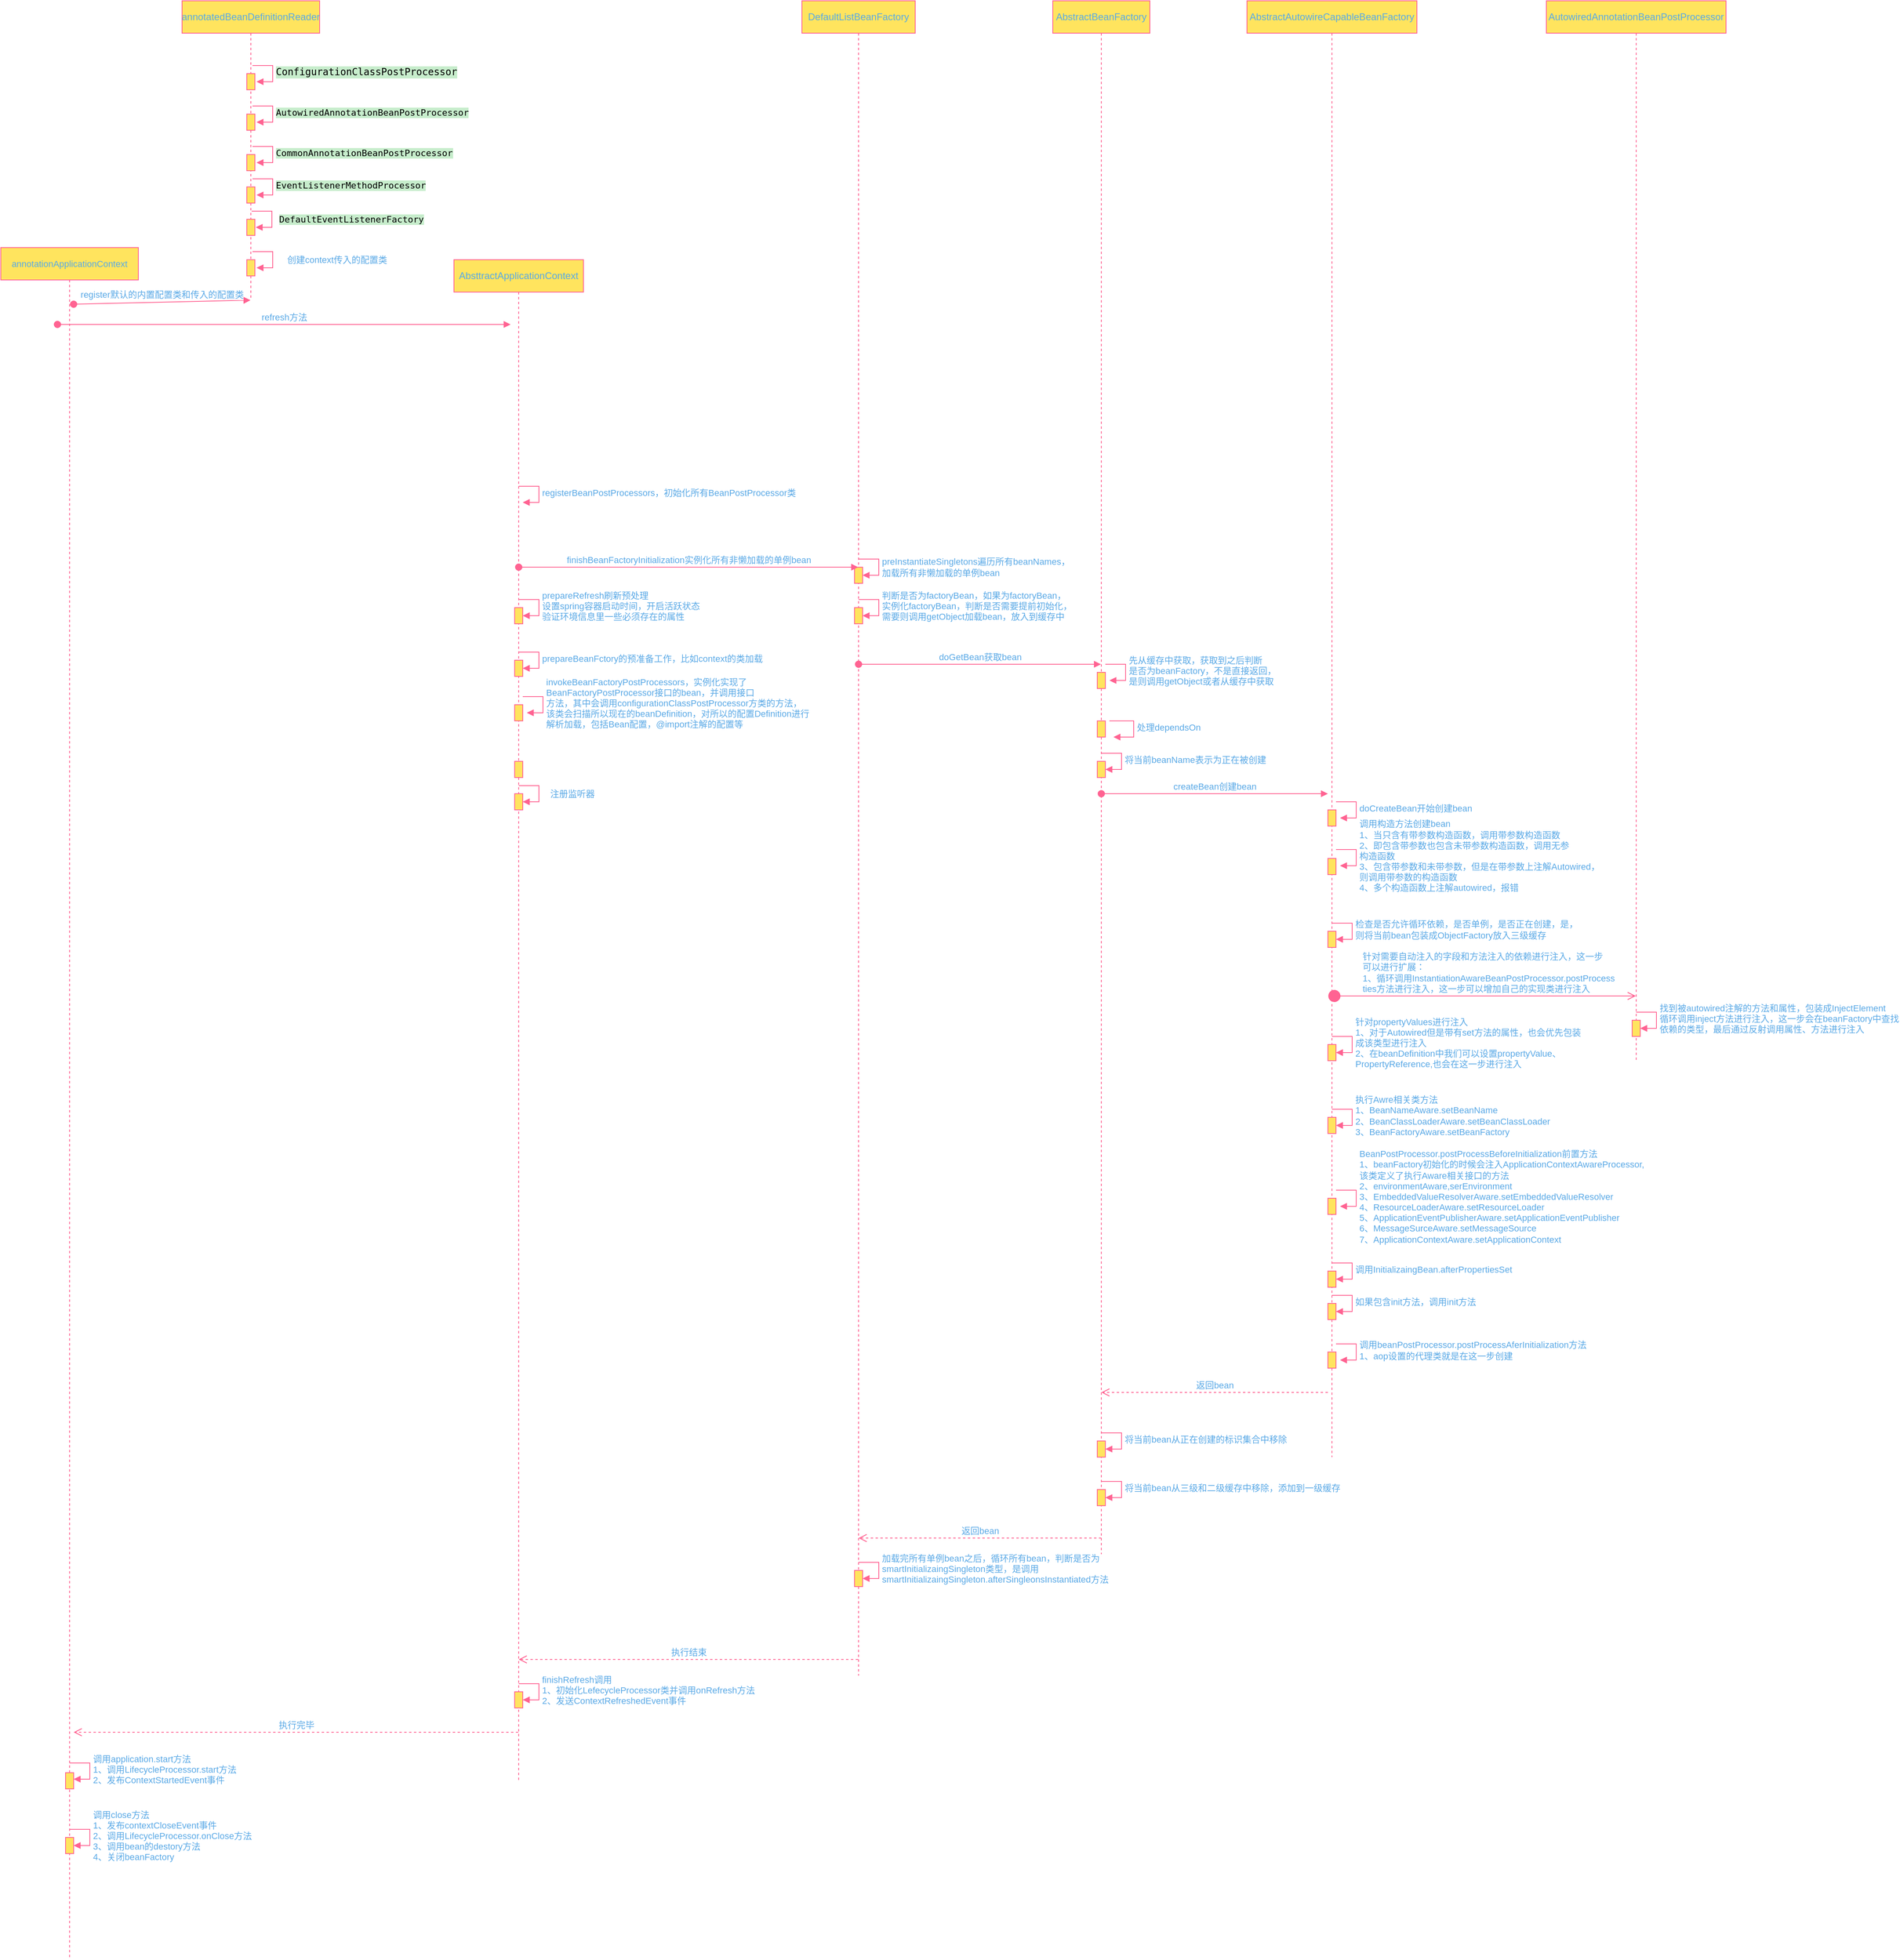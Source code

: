 <mxfile version="13.6.0" type="github">
  <diagram id="jD7jVm_kFhbCNpo8MqzH" name="Page-1">
    <mxGraphModel dx="946" dy="614" grid="1" gridSize="10" guides="1" tooltips="1" connect="1" arrows="1" fold="1" page="1" pageScale="1" pageWidth="827" pageHeight="1169" math="0" shadow="0">
      <root>
        <mxCell id="0" />
        <mxCell id="1" parent="0" />
        <mxCell id="nHzR_UdeMCzrL-gVibLt-6" value="&lt;span style=&quot;font-size: 11px&quot;&gt;annotationApplicationContext&lt;/span&gt;" style="shape=umlLifeline;perimeter=lifelinePerimeter;whiteSpace=wrap;html=1;container=1;collapsible=0;recursiveResize=0;outlineConnect=0;rounded=0;sketch=0;fillColor=#FFE45E;strokeColor=#FF6392;fontColor=#5AA9E6;" vertex="1" parent="1">
          <mxGeometry x="90" y="405" width="170" height="2115" as="geometry" />
        </mxCell>
        <mxCell id="nHzR_UdeMCzrL-gVibLt-13" value="&lt;span style=&quot;text-align: left&quot;&gt;register默认的内置配置类和传入的配置类&lt;/span&gt;" style="html=1;verticalAlign=bottom;startArrow=oval;startFill=1;endArrow=block;startSize=8;strokeColor=#FF6392;fillColor=#FFE45E;fontColor=#5AA9E6;" edge="1" parent="nHzR_UdeMCzrL-gVibLt-6" target="nHzR_UdeMCzrL-gVibLt-10">
          <mxGeometry width="60" relative="1" as="geometry">
            <mxPoint x="90" y="70" as="sourcePoint" />
            <mxPoint x="150" y="70" as="targetPoint" />
          </mxGeometry>
        </mxCell>
        <mxCell id="nHzR_UdeMCzrL-gVibLt-199" value="调用application.start方法&lt;br&gt;1、调用LifecycleProcessor.start方法&lt;br&gt;2、发布ContextStartedEvent事件" style="edgeStyle=orthogonalEdgeStyle;html=1;align=left;spacingLeft=2;endArrow=block;rounded=0;entryX=1;entryY=0;strokeColor=#FF6392;fillColor=#FFE45E;fontColor=#5AA9E6;" edge="1" parent="nHzR_UdeMCzrL-gVibLt-6">
          <mxGeometry relative="1" as="geometry">
            <mxPoint x="85" y="1873" as="sourcePoint" />
            <Array as="points">
              <mxPoint x="110" y="1873" />
            </Array>
            <mxPoint x="90" y="1893" as="targetPoint" />
          </mxGeometry>
        </mxCell>
        <mxCell id="nHzR_UdeMCzrL-gVibLt-201" value="" style="html=1;points=[];perimeter=orthogonalPerimeter;rounded=0;sketch=0;strokeColor=#FF6392;fillColor=#FFE45E;fontColor=#5AA9E6;" vertex="1" parent="nHzR_UdeMCzrL-gVibLt-6">
          <mxGeometry x="80" y="1885" width="10" height="20" as="geometry" />
        </mxCell>
        <mxCell id="nHzR_UdeMCzrL-gVibLt-205" value="调用close方法&lt;br&gt;1、发布contextCloseEvent事件&lt;br&gt;2、调用LifecycleProcessor.onClose方法&lt;br&gt;3、调用bean的destory方法&lt;br&gt;4、关闭beanFactory" style="edgeStyle=orthogonalEdgeStyle;html=1;align=left;spacingLeft=2;endArrow=block;rounded=0;entryX=1;entryY=0;strokeColor=#FF6392;fillColor=#FFE45E;fontColor=#5AA9E6;" edge="1" parent="nHzR_UdeMCzrL-gVibLt-6">
          <mxGeometry relative="1" as="geometry">
            <mxPoint x="85" y="1955" as="sourcePoint" />
            <Array as="points">
              <mxPoint x="110" y="1955" />
            </Array>
            <mxPoint x="90" y="1975" as="targetPoint" />
          </mxGeometry>
        </mxCell>
        <mxCell id="nHzR_UdeMCzrL-gVibLt-206" value="" style="html=1;points=[];perimeter=orthogonalPerimeter;rounded=0;sketch=0;strokeColor=#FF6392;fillColor=#FFE45E;fontColor=#5AA9E6;" vertex="1" parent="nHzR_UdeMCzrL-gVibLt-6">
          <mxGeometry x="80" y="1965" width="10" height="20" as="geometry" />
        </mxCell>
        <mxCell id="nHzR_UdeMCzrL-gVibLt-10" value="annotatedBeanDefinitionReader" style="shape=umlLifeline;perimeter=lifelinePerimeter;whiteSpace=wrap;html=1;container=1;collapsible=0;recursiveResize=0;outlineConnect=0;rounded=0;sketch=0;strokeColor=#FF6392;fillColor=#FFE45E;fontColor=#5AA9E6;" vertex="1" parent="1">
          <mxGeometry x="314" y="100" width="170" height="370" as="geometry" />
        </mxCell>
        <mxCell id="nHzR_UdeMCzrL-gVibLt-27" value="&lt;pre style=&quot;background-color: rgb(199 , 237 , 204) ; color: rgb(0 , 0 , 0) ; font-family: &amp;#34;jetbrains mono&amp;#34; , monospace&quot;&gt;EventListenerMethodProcessor&lt;/pre&gt;" style="edgeStyle=orthogonalEdgeStyle;html=1;align=left;spacingLeft=2;endArrow=block;rounded=0;entryX=1;entryY=0;strokeColor=#FF6392;fillColor=#FFE45E;fontColor=#5AA9E6;" edge="1" parent="nHzR_UdeMCzrL-gVibLt-10">
          <mxGeometry relative="1" as="geometry">
            <mxPoint x="87" y="220" as="sourcePoint" />
            <Array as="points">
              <mxPoint x="112" y="220" />
            </Array>
            <mxPoint x="92" y="240" as="targetPoint" />
          </mxGeometry>
        </mxCell>
        <mxCell id="nHzR_UdeMCzrL-gVibLt-31" value="&lt;pre style=&quot;background-color: rgb(199 , 237 , 204) ; color: rgb(0 , 0 , 0) ; font-family: &amp;#34;jetbrains mono&amp;#34; , monospace&quot;&gt;DefaultEventListenerFactory&lt;/pre&gt;" style="edgeStyle=orthogonalEdgeStyle;html=1;align=left;spacingLeft=2;endArrow=block;rounded=0;entryX=1;entryY=0;strokeColor=#FF6392;fillColor=#FFE45E;fontColor=#5AA9E6;" edge="1" parent="nHzR_UdeMCzrL-gVibLt-10">
          <mxGeometry x="0.077" y="5" relative="1" as="geometry">
            <mxPoint x="86" y="260" as="sourcePoint" />
            <Array as="points">
              <mxPoint x="111" y="260" />
            </Array>
            <mxPoint x="91" y="280" as="targetPoint" />
            <mxPoint as="offset" />
          </mxGeometry>
        </mxCell>
        <mxCell id="nHzR_UdeMCzrL-gVibLt-35" value="创建context传入的配置类" style="edgeStyle=orthogonalEdgeStyle;html=1;align=left;spacingLeft=2;endArrow=block;rounded=0;entryX=1;entryY=0;strokeColor=#FF6392;fillColor=#FFE45E;fontColor=#5AA9E6;" edge="1" parent="nHzR_UdeMCzrL-gVibLt-10">
          <mxGeometry x="0.385" y="-17" relative="1" as="geometry">
            <mxPoint x="87" y="310" as="sourcePoint" />
            <Array as="points">
              <mxPoint x="112" y="310" />
            </Array>
            <mxPoint x="92" y="330" as="targetPoint" />
            <mxPoint x="14" y="7" as="offset" />
          </mxGeometry>
        </mxCell>
        <mxCell id="nHzR_UdeMCzrL-gVibLt-69" value="" style="html=1;points=[];perimeter=orthogonalPerimeter;rounded=0;sketch=0;strokeColor=#FF6392;fillColor=#FFE45E;fontColor=#5AA9E6;" vertex="1" parent="nHzR_UdeMCzrL-gVibLt-10">
          <mxGeometry x="80" y="320" width="10" height="20" as="geometry" />
        </mxCell>
        <mxCell id="nHzR_UdeMCzrL-gVibLt-70" value="" style="html=1;points=[];perimeter=orthogonalPerimeter;rounded=0;sketch=0;strokeColor=#FF6392;fillColor=#FFE45E;fontColor=#5AA9E6;" vertex="1" parent="nHzR_UdeMCzrL-gVibLt-10">
          <mxGeometry x="80" y="270" width="10" height="20" as="geometry" />
        </mxCell>
        <mxCell id="nHzR_UdeMCzrL-gVibLt-71" value="" style="html=1;points=[];perimeter=orthogonalPerimeter;rounded=0;sketch=0;strokeColor=#FF6392;fillColor=#FFE45E;fontColor=#5AA9E6;" vertex="1" parent="nHzR_UdeMCzrL-gVibLt-10">
          <mxGeometry x="80" y="230" width="10" height="20" as="geometry" />
        </mxCell>
        <mxCell id="nHzR_UdeMCzrL-gVibLt-72" value="" style="html=1;points=[];perimeter=orthogonalPerimeter;rounded=0;sketch=0;strokeColor=#FF6392;fillColor=#FFE45E;fontColor=#5AA9E6;" vertex="1" parent="nHzR_UdeMCzrL-gVibLt-10">
          <mxGeometry x="80" y="190" width="10" height="20" as="geometry" />
        </mxCell>
        <mxCell id="nHzR_UdeMCzrL-gVibLt-73" value="" style="html=1;points=[];perimeter=orthogonalPerimeter;rounded=0;sketch=0;strokeColor=#FF6392;fillColor=#FFE45E;fontColor=#5AA9E6;" vertex="1" parent="nHzR_UdeMCzrL-gVibLt-10">
          <mxGeometry x="80" y="140" width="10" height="20" as="geometry" />
        </mxCell>
        <mxCell id="nHzR_UdeMCzrL-gVibLt-74" value="" style="html=1;points=[];perimeter=orthogonalPerimeter;rounded=0;sketch=0;strokeColor=#FF6392;fillColor=#FFE45E;fontColor=#5AA9E6;" vertex="1" parent="nHzR_UdeMCzrL-gVibLt-10">
          <mxGeometry x="80" y="90" width="10" height="20" as="geometry" />
        </mxCell>
        <mxCell id="nHzR_UdeMCzrL-gVibLt-19" value="&lt;pre style=&quot;background-color: rgb(199 , 237 , 204) ; color: rgb(0 , 0 , 0) ; font-family: &amp;#34;jetbrains mono&amp;#34; , monospace&quot;&gt;&lt;font style=&quot;font-size: 12px&quot;&gt;ConfigurationClassPostProcessor&lt;/font&gt;&lt;/pre&gt;" style="edgeStyle=orthogonalEdgeStyle;html=1;align=left;spacingLeft=2;endArrow=block;rounded=0;entryX=1;entryY=0;strokeColor=#FF6392;fillColor=#FFE45E;fontColor=#5AA9E6;" edge="1" parent="1">
          <mxGeometry relative="1" as="geometry">
            <mxPoint x="401" y="180" as="sourcePoint" />
            <Array as="points">
              <mxPoint x="426" y="180" />
            </Array>
            <mxPoint x="406" y="200" as="targetPoint" />
          </mxGeometry>
        </mxCell>
        <mxCell id="nHzR_UdeMCzrL-gVibLt-23" value="&lt;pre style=&quot;background-color: rgb(199 , 237 , 204) ; color: rgb(0 , 0 , 0) ; font-family: &amp;#34;jetbrains mono&amp;#34; , monospace&quot;&gt;AutowiredAnnotationBeanPostProcessor&lt;/pre&gt;" style="edgeStyle=orthogonalEdgeStyle;html=1;align=left;spacingLeft=2;endArrow=block;rounded=0;entryX=1;entryY=0;strokeColor=#FF6392;fillColor=#FFE45E;fontColor=#5AA9E6;" edge="1" parent="1">
          <mxGeometry relative="1" as="geometry">
            <mxPoint x="401" y="230" as="sourcePoint" />
            <Array as="points">
              <mxPoint x="426" y="230" />
            </Array>
            <mxPoint x="406" y="250" as="targetPoint" />
          </mxGeometry>
        </mxCell>
        <mxCell id="nHzR_UdeMCzrL-gVibLt-25" value="&lt;pre style=&quot;background-color: rgb(199 , 237 , 204) ; color: rgb(0 , 0 , 0) ; font-family: &amp;#34;jetbrains mono&amp;#34; , monospace&quot;&gt;CommonAnnotationBeanPostProcessor&lt;/pre&gt;" style="edgeStyle=orthogonalEdgeStyle;html=1;align=left;spacingLeft=2;endArrow=block;rounded=0;entryX=1;entryY=0;strokeColor=#FF6392;fillColor=#FFE45E;fontColor=#5AA9E6;" edge="1" parent="1">
          <mxGeometry relative="1" as="geometry">
            <mxPoint x="401" y="280" as="sourcePoint" />
            <Array as="points">
              <mxPoint x="426" y="280" />
            </Array>
            <mxPoint x="406" y="300" as="targetPoint" />
          </mxGeometry>
        </mxCell>
        <mxCell id="nHzR_UdeMCzrL-gVibLt-36" value="AbsttractApplicationContext" style="shape=umlLifeline;perimeter=lifelinePerimeter;whiteSpace=wrap;html=1;container=1;collapsible=0;recursiveResize=0;outlineConnect=0;rounded=0;sketch=0;strokeColor=#FF6392;fillColor=#FFE45E;fontColor=#5AA9E6;" vertex="1" parent="1">
          <mxGeometry x="650" y="420" width="160" height="1880" as="geometry" />
        </mxCell>
        <mxCell id="nHzR_UdeMCzrL-gVibLt-41" value="prepareRefresh刷新预处理&lt;br&gt;设置spring容器启动时间，开启活跃状态&lt;br&gt;验证环境信息里一些必须存在的属性" style="edgeStyle=orthogonalEdgeStyle;html=1;align=left;spacingLeft=2;endArrow=block;rounded=0;entryX=1;entryY=0;strokeColor=#FF6392;fillColor=#FFE45E;fontColor=#5AA9E6;" edge="1" parent="nHzR_UdeMCzrL-gVibLt-36">
          <mxGeometry relative="1" as="geometry">
            <mxPoint x="80" y="420" as="sourcePoint" />
            <Array as="points">
              <mxPoint x="105" y="420" />
            </Array>
            <mxPoint x="85" y="440" as="targetPoint" />
          </mxGeometry>
        </mxCell>
        <mxCell id="nHzR_UdeMCzrL-gVibLt-43" value="prepareBeanFctory的预准备工作，比如context的类加载" style="edgeStyle=orthogonalEdgeStyle;html=1;align=left;spacingLeft=2;endArrow=block;rounded=0;entryX=1;entryY=0;strokeColor=#FF6392;fillColor=#FFE45E;fontColor=#5AA9E6;" edge="1" parent="nHzR_UdeMCzrL-gVibLt-36">
          <mxGeometry relative="1" as="geometry">
            <mxPoint x="80" y="485" as="sourcePoint" />
            <Array as="points">
              <mxPoint x="105" y="485" />
            </Array>
            <mxPoint x="85" y="505" as="targetPoint" />
          </mxGeometry>
        </mxCell>
        <mxCell id="nHzR_UdeMCzrL-gVibLt-47" value="invokeBeanFactoryPostProcessors，实例化实现了&lt;br&gt;BeanFactoryPostProcessor接口的bean，并调用接口&lt;br&gt;方法，其中会调用configurationClassPostProcessor方类的方法，&lt;br&gt;该类会扫描所以现在的beanDefinition，对所以的配置Definition进行&lt;br&gt;解析加载，包括Bean配置，@import注解的配置等" style="edgeStyle=orthogonalEdgeStyle;html=1;align=left;spacingLeft=2;endArrow=block;rounded=0;entryX=1;entryY=0;strokeColor=#FF6392;fillColor=#FFE45E;fontColor=#5AA9E6;" edge="1" parent="nHzR_UdeMCzrL-gVibLt-36">
          <mxGeometry relative="1" as="geometry">
            <mxPoint x="85" y="540" as="sourcePoint" />
            <Array as="points">
              <mxPoint x="110" y="540" />
              <mxPoint x="110" y="560" />
            </Array>
            <mxPoint x="90" y="560" as="targetPoint" />
          </mxGeometry>
        </mxCell>
        <mxCell id="nHzR_UdeMCzrL-gVibLt-51" value="注册监听器" style="edgeStyle=orthogonalEdgeStyle;html=1;align=left;spacingLeft=2;endArrow=block;rounded=0;entryX=1;entryY=0;strokeColor=#FF6392;fillColor=#FFE45E;fontColor=#5AA9E6;" edge="1" parent="nHzR_UdeMCzrL-gVibLt-36">
          <mxGeometry x="0.385" y="-14" relative="1" as="geometry">
            <mxPoint x="80" y="650" as="sourcePoint" />
            <Array as="points">
              <mxPoint x="105" y="650" />
            </Array>
            <mxPoint x="85" y="670" as="targetPoint" />
            <mxPoint x="10" y="4" as="offset" />
          </mxGeometry>
        </mxCell>
        <mxCell id="nHzR_UdeMCzrL-gVibLt-64" value="" style="html=1;points=[];perimeter=orthogonalPerimeter;rounded=0;sketch=0;strokeColor=#FF6392;fillColor=#FFE45E;fontColor=#5AA9E6;" vertex="1" parent="nHzR_UdeMCzrL-gVibLt-36">
          <mxGeometry x="75" y="660" width="10" height="20" as="geometry" />
        </mxCell>
        <mxCell id="nHzR_UdeMCzrL-gVibLt-65" value="" style="html=1;points=[];perimeter=orthogonalPerimeter;rounded=0;sketch=0;strokeColor=#FF6392;fillColor=#FFE45E;fontColor=#5AA9E6;" vertex="1" parent="nHzR_UdeMCzrL-gVibLt-36">
          <mxGeometry x="75" y="620" width="10" height="20" as="geometry" />
        </mxCell>
        <mxCell id="nHzR_UdeMCzrL-gVibLt-66" value="" style="html=1;points=[];perimeter=orthogonalPerimeter;rounded=0;sketch=0;strokeColor=#FF6392;fillColor=#FFE45E;fontColor=#5AA9E6;" vertex="1" parent="nHzR_UdeMCzrL-gVibLt-36">
          <mxGeometry x="75" y="550" width="10" height="20" as="geometry" />
        </mxCell>
        <mxCell id="nHzR_UdeMCzrL-gVibLt-67" value="" style="html=1;points=[];perimeter=orthogonalPerimeter;rounded=0;sketch=0;strokeColor=#FF6392;fillColor=#FFE45E;fontColor=#5AA9E6;" vertex="1" parent="nHzR_UdeMCzrL-gVibLt-36">
          <mxGeometry x="75" y="495" width="10" height="20" as="geometry" />
        </mxCell>
        <mxCell id="nHzR_UdeMCzrL-gVibLt-68" value="" style="html=1;points=[];perimeter=orthogonalPerimeter;rounded=0;sketch=0;strokeColor=#FF6392;fillColor=#FFE45E;fontColor=#5AA9E6;" vertex="1" parent="nHzR_UdeMCzrL-gVibLt-36">
          <mxGeometry x="75" y="430" width="10" height="20" as="geometry" />
        </mxCell>
        <mxCell id="nHzR_UdeMCzrL-gVibLt-196" value="finishRefresh调用&lt;br&gt;1、初始化LefecycleProcessor类并调用onRefresh方法&lt;br&gt;2、发送ContextRefreshedEvent事件" style="edgeStyle=orthogonalEdgeStyle;html=1;align=left;spacingLeft=2;endArrow=block;rounded=0;entryX=1;entryY=0;strokeColor=#FF6392;fillColor=#FFE45E;fontColor=#5AA9E6;" edge="1" parent="nHzR_UdeMCzrL-gVibLt-36">
          <mxGeometry relative="1" as="geometry">
            <mxPoint x="80" y="1760" as="sourcePoint" />
            <Array as="points">
              <mxPoint x="105" y="1760" />
            </Array>
            <mxPoint x="85" y="1780" as="targetPoint" />
          </mxGeometry>
        </mxCell>
        <mxCell id="nHzR_UdeMCzrL-gVibLt-200" value="" style="html=1;points=[];perimeter=orthogonalPerimeter;rounded=0;sketch=0;strokeColor=#FF6392;fillColor=#FFE45E;fontColor=#5AA9E6;" vertex="1" parent="nHzR_UdeMCzrL-gVibLt-36">
          <mxGeometry x="75" y="1770" width="10" height="20" as="geometry" />
        </mxCell>
        <mxCell id="nHzR_UdeMCzrL-gVibLt-37" value="refresh方法" style="html=1;verticalAlign=bottom;startArrow=oval;startFill=1;endArrow=block;startSize=8;strokeColor=#FF6392;fillColor=#FFE45E;fontColor=#5AA9E6;" edge="1" parent="1">
          <mxGeometry width="60" relative="1" as="geometry">
            <mxPoint x="160" y="500" as="sourcePoint" />
            <mxPoint x="720" y="500" as="targetPoint" />
          </mxGeometry>
        </mxCell>
        <mxCell id="nHzR_UdeMCzrL-gVibLt-49" value="registerBeanPostProcessors，初始化所有BeanPostProcessor类" style="edgeStyle=orthogonalEdgeStyle;html=1;align=left;spacingLeft=2;endArrow=block;rounded=0;entryX=1;entryY=0;strokeColor=#FF6392;fillColor=#FFE45E;fontColor=#5AA9E6;" edge="1" parent="1">
          <mxGeometry relative="1" as="geometry">
            <mxPoint x="730" y="700" as="sourcePoint" />
            <Array as="points">
              <mxPoint x="755" y="700" />
            </Array>
            <mxPoint x="735" y="720" as="targetPoint" />
          </mxGeometry>
        </mxCell>
        <mxCell id="nHzR_UdeMCzrL-gVibLt-56" value="DefaultListBeanFactory" style="shape=umlLifeline;perimeter=lifelinePerimeter;whiteSpace=wrap;html=1;container=1;collapsible=0;recursiveResize=0;outlineConnect=0;rounded=0;sketch=0;strokeColor=#FF6392;fillColor=#FFE45E;fontColor=#5AA9E6;" vertex="1" parent="1">
          <mxGeometry x="1080" y="100" width="140" height="2070" as="geometry" />
        </mxCell>
        <mxCell id="nHzR_UdeMCzrL-gVibLt-59" value="preInstantiateSingletons遍历所有beanNames，&lt;br&gt;加载所有非懒加载的单例bean" style="edgeStyle=orthogonalEdgeStyle;html=1;align=left;spacingLeft=2;endArrow=block;rounded=0;entryX=1;entryY=0;strokeColor=#FF6392;fillColor=#FFE45E;fontColor=#5AA9E6;" edge="1" parent="nHzR_UdeMCzrL-gVibLt-56">
          <mxGeometry x="0.077" relative="1" as="geometry">
            <mxPoint x="70" y="690" as="sourcePoint" />
            <Array as="points">
              <mxPoint x="95" y="690" />
            </Array>
            <mxPoint x="75" y="710" as="targetPoint" />
            <mxPoint as="offset" />
          </mxGeometry>
        </mxCell>
        <mxCell id="nHzR_UdeMCzrL-gVibLt-61" value="判断是否为factoryBean，如果为factoryBean，&lt;br&gt;实例化factoryBean，判断是否需要提前初始化，&lt;br&gt;需要则调用getObject加载bean，放入到缓存中" style="edgeStyle=orthogonalEdgeStyle;html=1;align=left;spacingLeft=2;endArrow=block;rounded=0;entryX=1;entryY=0;strokeColor=#FF6392;fillColor=#FFE45E;fontColor=#5AA9E6;" edge="1" parent="nHzR_UdeMCzrL-gVibLt-56">
          <mxGeometry relative="1" as="geometry">
            <mxPoint x="70" y="740" as="sourcePoint" />
            <Array as="points">
              <mxPoint x="95" y="740" />
            </Array>
            <mxPoint x="75" y="760" as="targetPoint" />
          </mxGeometry>
        </mxCell>
        <mxCell id="nHzR_UdeMCzrL-gVibLt-75" value="" style="html=1;points=[];perimeter=orthogonalPerimeter;rounded=0;sketch=0;strokeColor=#FF6392;fillColor=#FFE45E;fontColor=#5AA9E6;" vertex="1" parent="nHzR_UdeMCzrL-gVibLt-56">
          <mxGeometry x="65" y="750" width="10" height="20" as="geometry" />
        </mxCell>
        <mxCell id="nHzR_UdeMCzrL-gVibLt-76" value="" style="html=1;points=[];perimeter=orthogonalPerimeter;rounded=0;sketch=0;strokeColor=#FF6392;fillColor=#FFE45E;fontColor=#5AA9E6;" vertex="1" parent="nHzR_UdeMCzrL-gVibLt-56">
          <mxGeometry x="65" y="700" width="10" height="20" as="geometry" />
        </mxCell>
        <mxCell id="nHzR_UdeMCzrL-gVibLt-82" value="doGetBean获取bean" style="html=1;verticalAlign=bottom;startArrow=oval;startFill=1;endArrow=block;startSize=8;strokeColor=#FF6392;fillColor=#FFE45E;fontColor=#5AA9E6;" edge="1" parent="nHzR_UdeMCzrL-gVibLt-56" target="nHzR_UdeMCzrL-gVibLt-81">
          <mxGeometry width="60" relative="1" as="geometry">
            <mxPoint x="70" y="820" as="sourcePoint" />
            <mxPoint x="130" y="820" as="targetPoint" />
          </mxGeometry>
        </mxCell>
        <mxCell id="nHzR_UdeMCzrL-gVibLt-188" value="加载完所有单例bean之后，循环所有bean，判断是否为&lt;br&gt;smartInitializaingSingleton类型，是调用&lt;br&gt;smartInitializaingSingleton.afterSingleonsInstantiated方法" style="edgeStyle=orthogonalEdgeStyle;html=1;align=left;spacingLeft=2;endArrow=block;rounded=0;entryX=1;entryY=0;strokeColor=#FF6392;fillColor=#FFE45E;fontColor=#5AA9E6;" edge="1" parent="nHzR_UdeMCzrL-gVibLt-56">
          <mxGeometry relative="1" as="geometry">
            <mxPoint x="70" y="1930" as="sourcePoint" />
            <Array as="points">
              <mxPoint x="95" y="1930" />
            </Array>
            <mxPoint x="75" y="1950" as="targetPoint" />
          </mxGeometry>
        </mxCell>
        <mxCell id="nHzR_UdeMCzrL-gVibLt-189" value="" style="html=1;points=[];perimeter=orthogonalPerimeter;rounded=0;sketch=0;strokeColor=#FF6392;fillColor=#FFE45E;fontColor=#5AA9E6;" vertex="1" parent="nHzR_UdeMCzrL-gVibLt-56">
          <mxGeometry x="65" y="1940" width="10" height="20" as="geometry" />
        </mxCell>
        <mxCell id="nHzR_UdeMCzrL-gVibLt-57" value="&lt;span style=&quot;text-align: left&quot;&gt;finishBeanFactoryInitialization实例化所有非懒加载的单例bean&lt;/span&gt;" style="html=1;verticalAlign=bottom;startArrow=oval;startFill=1;endArrow=block;startSize=8;strokeColor=#FF6392;fillColor=#FFE45E;fontColor=#5AA9E6;" edge="1" parent="1" source="nHzR_UdeMCzrL-gVibLt-36" target="nHzR_UdeMCzrL-gVibLt-56">
          <mxGeometry width="60" relative="1" as="geometry">
            <mxPoint x="730" y="790" as="sourcePoint" />
            <mxPoint x="790" y="790" as="targetPoint" />
            <Array as="points">
              <mxPoint x="750" y="800" />
            </Array>
          </mxGeometry>
        </mxCell>
        <mxCell id="nHzR_UdeMCzrL-gVibLt-81" value="AbstractBeanFactory" style="shape=umlLifeline;perimeter=lifelinePerimeter;whiteSpace=wrap;html=1;container=1;collapsible=0;recursiveResize=0;outlineConnect=0;rounded=0;sketch=0;strokeColor=#FF6392;fillColor=#FFE45E;fontColor=#5AA9E6;" vertex="1" parent="1">
          <mxGeometry x="1390" y="100" width="120" height="1920" as="geometry" />
        </mxCell>
        <mxCell id="nHzR_UdeMCzrL-gVibLt-84" value="先从缓存中获取，获取到之后判断&lt;br&gt;是否为beanFactory，不是直接返回，&lt;br&gt;是则调用getObject或者从缓存中获取" style="edgeStyle=orthogonalEdgeStyle;html=1;align=left;spacingLeft=2;endArrow=block;rounded=0;entryX=1;entryY=0;strokeColor=#FF6392;fillColor=#FFE45E;fontColor=#5AA9E6;" edge="1" parent="nHzR_UdeMCzrL-gVibLt-81">
          <mxGeometry relative="1" as="geometry">
            <mxPoint x="65" y="820" as="sourcePoint" />
            <Array as="points">
              <mxPoint x="90" y="820" />
            </Array>
            <mxPoint x="70" y="840" as="targetPoint" />
          </mxGeometry>
        </mxCell>
        <mxCell id="nHzR_UdeMCzrL-gVibLt-85" value="" style="html=1;points=[];perimeter=orthogonalPerimeter;rounded=0;sketch=0;strokeColor=#FF6392;fillColor=#FFE45E;fontColor=#5AA9E6;" vertex="1" parent="nHzR_UdeMCzrL-gVibLt-81">
          <mxGeometry x="55" y="830" width="10" height="20" as="geometry" />
        </mxCell>
        <mxCell id="nHzR_UdeMCzrL-gVibLt-87" value="将当前beanName表示为正在被创建" style="edgeStyle=orthogonalEdgeStyle;html=1;align=left;spacingLeft=2;endArrow=block;rounded=0;entryX=1;entryY=0;strokeColor=#FF6392;fillColor=#FFE45E;fontColor=#5AA9E6;" edge="1" parent="nHzR_UdeMCzrL-gVibLt-81">
          <mxGeometry relative="1" as="geometry">
            <mxPoint x="60" y="930" as="sourcePoint" />
            <Array as="points">
              <mxPoint x="85" y="930" />
            </Array>
            <mxPoint x="65" y="950" as="targetPoint" />
          </mxGeometry>
        </mxCell>
        <mxCell id="nHzR_UdeMCzrL-gVibLt-88" value="" style="html=1;points=[];perimeter=orthogonalPerimeter;rounded=0;sketch=0;strokeColor=#FF6392;fillColor=#FFE45E;fontColor=#5AA9E6;" vertex="1" parent="nHzR_UdeMCzrL-gVibLt-81">
          <mxGeometry x="55" y="890" width="10" height="20" as="geometry" />
        </mxCell>
        <mxCell id="nHzR_UdeMCzrL-gVibLt-92" value="" style="html=1;points=[];perimeter=orthogonalPerimeter;rounded=0;sketch=0;strokeColor=#FF6392;fillColor=#FFE45E;fontColor=#5AA9E6;" vertex="1" parent="nHzR_UdeMCzrL-gVibLt-81">
          <mxGeometry x="55" y="940" width="10" height="20" as="geometry" />
        </mxCell>
        <mxCell id="nHzR_UdeMCzrL-gVibLt-179" value="将当前bean从正在创建的标识集合中移除" style="edgeStyle=orthogonalEdgeStyle;html=1;align=left;spacingLeft=2;endArrow=block;rounded=0;entryX=1;entryY=0;strokeColor=#FF6392;fillColor=#FFE45E;fontColor=#5AA9E6;" edge="1" parent="nHzR_UdeMCzrL-gVibLt-81">
          <mxGeometry relative="1" as="geometry">
            <mxPoint x="60" y="1770" as="sourcePoint" />
            <Array as="points">
              <mxPoint x="85" y="1770" />
            </Array>
            <mxPoint x="65" y="1790" as="targetPoint" />
          </mxGeometry>
        </mxCell>
        <mxCell id="nHzR_UdeMCzrL-gVibLt-180" value="" style="html=1;points=[];perimeter=orthogonalPerimeter;rounded=0;sketch=0;strokeColor=#FF6392;fillColor=#FFE45E;fontColor=#5AA9E6;" vertex="1" parent="nHzR_UdeMCzrL-gVibLt-81">
          <mxGeometry x="55" y="1780" width="10" height="20" as="geometry" />
        </mxCell>
        <mxCell id="nHzR_UdeMCzrL-gVibLt-184" value="将当前bean从三级和二级缓存中移除，添加到一级缓存" style="edgeStyle=orthogonalEdgeStyle;html=1;align=left;spacingLeft=2;endArrow=block;rounded=0;entryX=1;entryY=0;strokeColor=#FF6392;fillColor=#FFE45E;fontColor=#5AA9E6;" edge="1" parent="nHzR_UdeMCzrL-gVibLt-81">
          <mxGeometry relative="1" as="geometry">
            <mxPoint x="60" y="1830" as="sourcePoint" />
            <Array as="points">
              <mxPoint x="85" y="1830" />
            </Array>
            <mxPoint x="65" y="1850" as="targetPoint" />
          </mxGeometry>
        </mxCell>
        <mxCell id="nHzR_UdeMCzrL-gVibLt-185" value="" style="html=1;points=[];perimeter=orthogonalPerimeter;rounded=0;sketch=0;strokeColor=#FF6392;fillColor=#FFE45E;fontColor=#5AA9E6;" vertex="1" parent="nHzR_UdeMCzrL-gVibLt-81">
          <mxGeometry x="55" y="1840" width="10" height="20" as="geometry" />
        </mxCell>
        <mxCell id="nHzR_UdeMCzrL-gVibLt-89" value="AbstractAutowireCapableBeanFactory" style="shape=umlLifeline;perimeter=lifelinePerimeter;whiteSpace=wrap;html=1;container=1;collapsible=0;recursiveResize=0;outlineConnect=0;rounded=0;sketch=0;strokeColor=#FF6392;fillColor=#FFE45E;fontColor=#5AA9E6;" vertex="1" parent="1">
          <mxGeometry x="1630" y="100" width="210" height="1800" as="geometry" />
        </mxCell>
        <mxCell id="nHzR_UdeMCzrL-gVibLt-94" value="doCreateBean开始创建bean" style="edgeStyle=orthogonalEdgeStyle;html=1;align=left;spacingLeft=2;endArrow=block;rounded=0;entryX=1;entryY=0;strokeColor=#FF6392;fillColor=#FFE45E;fontColor=#5AA9E6;" edge="1" parent="nHzR_UdeMCzrL-gVibLt-89">
          <mxGeometry relative="1" as="geometry">
            <mxPoint x="110" y="990" as="sourcePoint" />
            <Array as="points">
              <mxPoint x="135" y="990" />
            </Array>
            <mxPoint x="115" y="1010" as="targetPoint" />
          </mxGeometry>
        </mxCell>
        <mxCell id="nHzR_UdeMCzrL-gVibLt-95" value="" style="html=1;points=[];perimeter=orthogonalPerimeter;rounded=0;sketch=0;strokeColor=#FF6392;fillColor=#FFE45E;fontColor=#5AA9E6;" vertex="1" parent="nHzR_UdeMCzrL-gVibLt-89">
          <mxGeometry x="100" y="1000" width="10" height="20" as="geometry" />
        </mxCell>
        <mxCell id="nHzR_UdeMCzrL-gVibLt-97" value="调用构造方法创建bean&lt;br&gt;1、当只含有带参数构造函数，调用带参数构造函数&lt;br&gt;2、即包含带参数也包含未带参数构造函数，调用无参&lt;br&gt;构造函数&lt;br&gt;3、包含带参数和未带参数，但是在带参数上注解Autowired，&lt;br&gt;则调用带参数的构造函数&lt;br&gt;4、多个构造函数上注解autowired，报错" style="edgeStyle=orthogonalEdgeStyle;html=1;align=left;spacingLeft=2;endArrow=block;rounded=0;entryX=1;entryY=0;strokeColor=#FF6392;fillColor=#FFE45E;fontColor=#5AA9E6;" edge="1" parent="nHzR_UdeMCzrL-gVibLt-89">
          <mxGeometry relative="1" as="geometry">
            <mxPoint x="110" y="1049" as="sourcePoint" />
            <Array as="points">
              <mxPoint x="135" y="1049" />
            </Array>
            <mxPoint x="115" y="1069" as="targetPoint" />
          </mxGeometry>
        </mxCell>
        <mxCell id="nHzR_UdeMCzrL-gVibLt-98" value="" style="html=1;points=[];perimeter=orthogonalPerimeter;rounded=0;sketch=0;strokeColor=#FF6392;fillColor=#FFE45E;fontColor=#5AA9E6;" vertex="1" parent="nHzR_UdeMCzrL-gVibLt-89">
          <mxGeometry x="100" y="1060" width="10" height="20" as="geometry" />
        </mxCell>
        <mxCell id="nHzR_UdeMCzrL-gVibLt-103" value="检查是否允许循环依赖，是否单例，是否正在创建，是，&lt;br&gt;则将当前bean包装成ObjectFactory放入三级缓存" style="edgeStyle=orthogonalEdgeStyle;html=1;align=left;spacingLeft=2;endArrow=block;rounded=0;entryX=1;entryY=0;strokeColor=#FF6392;fillColor=#FFE45E;fontColor=#5AA9E6;" edge="1" parent="nHzR_UdeMCzrL-gVibLt-89">
          <mxGeometry relative="1" as="geometry">
            <mxPoint x="105" y="1140" as="sourcePoint" />
            <Array as="points">
              <mxPoint x="130" y="1140" />
            </Array>
            <mxPoint x="110" y="1160" as="targetPoint" />
          </mxGeometry>
        </mxCell>
        <mxCell id="nHzR_UdeMCzrL-gVibLt-104" value="" style="html=1;points=[];perimeter=orthogonalPerimeter;rounded=0;sketch=0;strokeColor=#FF6392;fillColor=#FFE45E;fontColor=#5AA9E6;" vertex="1" parent="nHzR_UdeMCzrL-gVibLt-89">
          <mxGeometry x="100" y="1150" width="10" height="20" as="geometry" />
        </mxCell>
        <mxCell id="nHzR_UdeMCzrL-gVibLt-106" value="针对需要自动注入的字段和方法注入的依赖进行注入，这一步&lt;br&gt;可以进行扩展：&lt;br&gt;1、循环调用InstantiationAwareBeanPostProcessor.postProcess&lt;br&gt;ties方法进行注入，这一步可以增加自己的实现类进行注入" style="html=1;verticalAlign=bottom;startArrow=circle;startFill=1;endArrow=open;startSize=6;endSize=8;strokeColor=#FF6392;fillColor=#FFE45E;fontColor=#5AA9E6;align=left;" edge="1" parent="nHzR_UdeMCzrL-gVibLt-89" target="nHzR_UdeMCzrL-gVibLt-105">
          <mxGeometry x="-0.784" width="80" relative="1" as="geometry">
            <mxPoint x="100" y="1230" as="sourcePoint" />
            <mxPoint x="180" y="1230" as="targetPoint" />
            <mxPoint as="offset" />
          </mxGeometry>
        </mxCell>
        <mxCell id="nHzR_UdeMCzrL-gVibLt-113" value="针对propertyValues进行注入&lt;br&gt;1、对于Autowired但是带有set方法的属性，也会优先包装&lt;br&gt;成该类型进行注入&lt;br&gt;2、在beanDefinition中我们可以设置propertyValue、&lt;br&gt;PropertyReference,也会在这一步进行注入" style="edgeStyle=orthogonalEdgeStyle;html=1;align=left;spacingLeft=2;endArrow=block;rounded=0;entryX=1;entryY=0;strokeColor=#FF6392;fillColor=#FFE45E;fontColor=#5AA9E6;" edge="1" parent="nHzR_UdeMCzrL-gVibLt-89">
          <mxGeometry relative="1" as="geometry">
            <mxPoint x="105" y="1280" as="sourcePoint" />
            <Array as="points">
              <mxPoint x="130" y="1280" />
            </Array>
            <mxPoint x="110" y="1300" as="targetPoint" />
          </mxGeometry>
        </mxCell>
        <mxCell id="nHzR_UdeMCzrL-gVibLt-114" value="" style="html=1;points=[];perimeter=orthogonalPerimeter;rounded=0;sketch=0;strokeColor=#FF6392;fillColor=#FFE45E;fontColor=#5AA9E6;" vertex="1" parent="nHzR_UdeMCzrL-gVibLt-89">
          <mxGeometry x="100" y="1290" width="10" height="20" as="geometry" />
        </mxCell>
        <mxCell id="nHzR_UdeMCzrL-gVibLt-123" value="执行Awre相关类方法&lt;br&gt;1、BeanNameAware.setBeanName&lt;br&gt;2、BeanClassLoaderAware.setBeanClassLoader&lt;br&gt;3、BeanFactoryAware.setBeanFactory" style="edgeStyle=orthogonalEdgeStyle;html=1;align=left;spacingLeft=2;endArrow=block;rounded=0;entryX=1;entryY=0;strokeColor=#FF6392;fillColor=#FFE45E;fontColor=#5AA9E6;" edge="1" parent="nHzR_UdeMCzrL-gVibLt-89">
          <mxGeometry relative="1" as="geometry">
            <mxPoint x="105" y="1370" as="sourcePoint" />
            <Array as="points">
              <mxPoint x="130" y="1370" />
            </Array>
            <mxPoint x="110" y="1390" as="targetPoint" />
          </mxGeometry>
        </mxCell>
        <mxCell id="nHzR_UdeMCzrL-gVibLt-124" value="" style="html=1;points=[];perimeter=orthogonalPerimeter;rounded=0;sketch=0;strokeColor=#FF6392;fillColor=#FFE45E;fontColor=#5AA9E6;" vertex="1" parent="nHzR_UdeMCzrL-gVibLt-89">
          <mxGeometry x="100" y="1380" width="10" height="20" as="geometry" />
        </mxCell>
        <mxCell id="nHzR_UdeMCzrL-gVibLt-128" value="BeanPostProcessor.postProcessBeforeInitialization前置方法&lt;br&gt;1、beanFactory初始化的时候会注入ApplicationContextAwareProcessor,&lt;br&gt;该类定义了执行Aware相关接口的方法&lt;br&gt;2、environmentAware,serEnvironment&lt;br&gt;3、EmbeddedValueResolverAware.setEmbeddedValueResolver&lt;br&gt;4、ResourceLoaderAware.setResourceLoader&lt;br&gt;5、ApplicationEventPublisherAware.setApplicationEventPublisher&lt;br&gt;6、MessageSurceAware.setMessageSource&lt;br&gt;7、ApplicationContextAware.setApplicationContext" style="edgeStyle=orthogonalEdgeStyle;html=1;align=left;spacingLeft=2;endArrow=block;rounded=0;entryX=1;entryY=0;strokeColor=#FF6392;fillColor=#FFE45E;fontColor=#5AA9E6;" edge="1" parent="nHzR_UdeMCzrL-gVibLt-89">
          <mxGeometry relative="1" as="geometry">
            <mxPoint x="110" y="1470" as="sourcePoint" />
            <Array as="points">
              <mxPoint x="135" y="1470" />
            </Array>
            <mxPoint x="115" y="1490" as="targetPoint" />
          </mxGeometry>
        </mxCell>
        <mxCell id="nHzR_UdeMCzrL-gVibLt-129" value="" style="html=1;points=[];perimeter=orthogonalPerimeter;rounded=0;sketch=0;strokeColor=#FF6392;fillColor=#FFE45E;fontColor=#5AA9E6;" vertex="1" parent="nHzR_UdeMCzrL-gVibLt-89">
          <mxGeometry x="100" y="1480" width="10" height="20" as="geometry" />
        </mxCell>
        <mxCell id="nHzR_UdeMCzrL-gVibLt-140" value="如果包含init方法，调用init方法" style="edgeStyle=orthogonalEdgeStyle;html=1;align=left;spacingLeft=2;endArrow=block;rounded=0;entryX=1;entryY=0;strokeColor=#FF6392;fillColor=#FFE45E;fontColor=#5AA9E6;" edge="1" parent="nHzR_UdeMCzrL-gVibLt-89">
          <mxGeometry relative="1" as="geometry">
            <mxPoint x="105" y="1600" as="sourcePoint" />
            <Array as="points">
              <mxPoint x="130" y="1600" />
            </Array>
            <mxPoint x="110" y="1620" as="targetPoint" />
          </mxGeometry>
        </mxCell>
        <mxCell id="nHzR_UdeMCzrL-gVibLt-161" value="" style="html=1;points=[];perimeter=orthogonalPerimeter;rounded=0;sketch=0;strokeColor=#FF6392;fillColor=#FFE45E;fontColor=#5AA9E6;" vertex="1" parent="nHzR_UdeMCzrL-gVibLt-89">
          <mxGeometry x="100" y="1610" width="10" height="20" as="geometry" />
        </mxCell>
        <mxCell id="nHzR_UdeMCzrL-gVibLt-163" value="调用InitializaingBean.afterPropertiesSet" style="edgeStyle=orthogonalEdgeStyle;html=1;align=left;spacingLeft=2;endArrow=block;rounded=0;entryX=1;entryY=0;strokeColor=#FF6392;fillColor=#FFE45E;fontColor=#5AA9E6;" edge="1" parent="nHzR_UdeMCzrL-gVibLt-89">
          <mxGeometry relative="1" as="geometry">
            <mxPoint x="105" y="1560" as="sourcePoint" />
            <Array as="points">
              <mxPoint x="130" y="1560" />
            </Array>
            <mxPoint x="110" y="1580" as="targetPoint" />
          </mxGeometry>
        </mxCell>
        <mxCell id="nHzR_UdeMCzrL-gVibLt-164" value="" style="html=1;points=[];perimeter=orthogonalPerimeter;rounded=0;sketch=0;strokeColor=#FF6392;fillColor=#FFE45E;fontColor=#5AA9E6;" vertex="1" parent="nHzR_UdeMCzrL-gVibLt-89">
          <mxGeometry x="100" y="1570" width="10" height="20" as="geometry" />
        </mxCell>
        <mxCell id="nHzR_UdeMCzrL-gVibLt-168" value="调用beanPostProcessor.postProcessAferInitialization方法&lt;br&gt;1、aop设置的代理类就是在这一步创建" style="edgeStyle=orthogonalEdgeStyle;html=1;align=left;spacingLeft=2;endArrow=block;rounded=0;entryX=1;entryY=0;strokeColor=#FF6392;fillColor=#FFE45E;fontColor=#5AA9E6;" edge="1" parent="nHzR_UdeMCzrL-gVibLt-89">
          <mxGeometry relative="1" as="geometry">
            <mxPoint x="110" y="1660" as="sourcePoint" />
            <Array as="points">
              <mxPoint x="135" y="1660" />
            </Array>
            <mxPoint x="115" y="1680" as="targetPoint" />
          </mxGeometry>
        </mxCell>
        <mxCell id="nHzR_UdeMCzrL-gVibLt-169" value="" style="html=1;points=[];perimeter=orthogonalPerimeter;rounded=0;sketch=0;strokeColor=#FF6392;fillColor=#FFE45E;fontColor=#5AA9E6;" vertex="1" parent="nHzR_UdeMCzrL-gVibLt-89">
          <mxGeometry x="100" y="1670" width="10" height="20" as="geometry" />
        </mxCell>
        <mxCell id="nHzR_UdeMCzrL-gVibLt-173" value="返回bean" style="html=1;verticalAlign=bottom;endArrow=open;dashed=1;endSize=8;strokeColor=#FF6392;fillColor=#FFE45E;fontColor=#5AA9E6;" edge="1" parent="nHzR_UdeMCzrL-gVibLt-89">
          <mxGeometry relative="1" as="geometry">
            <mxPoint x="100" y="1720" as="sourcePoint" />
            <mxPoint x="-180" y="1720" as="targetPoint" />
          </mxGeometry>
        </mxCell>
        <mxCell id="nHzR_UdeMCzrL-gVibLt-90" value="createBean创建bean" style="html=1;verticalAlign=bottom;startArrow=oval;startFill=1;endArrow=block;startSize=8;strokeColor=#FF6392;fillColor=#FFE45E;fontColor=#5AA9E6;" edge="1" parent="1">
          <mxGeometry width="60" relative="1" as="geometry">
            <mxPoint x="1450" y="1080" as="sourcePoint" />
            <mxPoint x="1730" y="1080" as="targetPoint" />
            <Array as="points" />
          </mxGeometry>
        </mxCell>
        <mxCell id="nHzR_UdeMCzrL-gVibLt-91" value="处理dependsOn" style="edgeStyle=orthogonalEdgeStyle;html=1;align=left;spacingLeft=2;endArrow=block;rounded=0;entryX=1;entryY=0;strokeColor=#FF6392;fillColor=#FFE45E;fontColor=#5AA9E6;" edge="1" parent="1">
          <mxGeometry relative="1" as="geometry">
            <mxPoint x="1460" y="990" as="sourcePoint" />
            <Array as="points">
              <mxPoint x="1490" y="990" />
              <mxPoint x="1490" y="1010" />
            </Array>
            <mxPoint x="1465" y="1010" as="targetPoint" />
          </mxGeometry>
        </mxCell>
        <mxCell id="nHzR_UdeMCzrL-gVibLt-105" value="AutowiredAnnotationBeanPostProcessor" style="shape=umlLifeline;perimeter=lifelinePerimeter;whiteSpace=wrap;html=1;container=1;collapsible=0;recursiveResize=0;outlineConnect=0;rounded=0;sketch=0;strokeColor=#FF6392;fillColor=#FFE45E;fontColor=#5AA9E6;" vertex="1" parent="1">
          <mxGeometry x="2000" y="100" width="222" height="1310" as="geometry" />
        </mxCell>
        <mxCell id="nHzR_UdeMCzrL-gVibLt-108" value="找到被autowired注解的方法和属性，包装成InjectElement&lt;br&gt;循环调用inject方法进行注入，这一步会在beanFactory中查找&lt;br&gt;依赖的类型，最后通过反射调用属性、方法进行注入" style="edgeStyle=orthogonalEdgeStyle;html=1;align=left;spacingLeft=2;endArrow=block;rounded=0;entryX=1;entryY=0;strokeColor=#FF6392;fillColor=#FFE45E;fontColor=#5AA9E6;" edge="1" parent="nHzR_UdeMCzrL-gVibLt-105">
          <mxGeometry relative="1" as="geometry">
            <mxPoint x="111" y="1250" as="sourcePoint" />
            <Array as="points">
              <mxPoint x="136" y="1250" />
            </Array>
            <mxPoint x="116" y="1270" as="targetPoint" />
          </mxGeometry>
        </mxCell>
        <mxCell id="nHzR_UdeMCzrL-gVibLt-109" value="" style="html=1;points=[];perimeter=orthogonalPerimeter;rounded=0;sketch=0;strokeColor=#FF6392;fillColor=#FFE45E;fontColor=#5AA9E6;" vertex="1" parent="nHzR_UdeMCzrL-gVibLt-105">
          <mxGeometry x="106" y="1260" width="10" height="20" as="geometry" />
        </mxCell>
        <mxCell id="nHzR_UdeMCzrL-gVibLt-186" value="返回bean" style="html=1;verticalAlign=bottom;endArrow=open;dashed=1;endSize=8;strokeColor=#FF6392;fillColor=#FFE45E;fontColor=#5AA9E6;" edge="1" parent="1" target="nHzR_UdeMCzrL-gVibLt-56">
          <mxGeometry relative="1" as="geometry">
            <mxPoint x="1450" y="2000" as="sourcePoint" />
            <mxPoint x="1370" y="2000" as="targetPoint" />
          </mxGeometry>
        </mxCell>
        <mxCell id="nHzR_UdeMCzrL-gVibLt-190" value="执行结束" style="html=1;verticalAlign=bottom;endArrow=open;dashed=1;endSize=8;strokeColor=#FF6392;fillColor=#FFE45E;fontColor=#5AA9E6;" edge="1" parent="1" source="nHzR_UdeMCzrL-gVibLt-56">
          <mxGeometry relative="1" as="geometry">
            <mxPoint x="810" y="2150" as="sourcePoint" />
            <mxPoint x="730" y="2150" as="targetPoint" />
          </mxGeometry>
        </mxCell>
        <mxCell id="nHzR_UdeMCzrL-gVibLt-197" value="执行完毕" style="html=1;verticalAlign=bottom;endArrow=open;dashed=1;endSize=8;strokeColor=#FF6392;fillColor=#FFE45E;fontColor=#5AA9E6;" edge="1" parent="1" source="nHzR_UdeMCzrL-gVibLt-36">
          <mxGeometry relative="1" as="geometry">
            <mxPoint x="260" y="2240" as="sourcePoint" />
            <mxPoint x="180" y="2240" as="targetPoint" />
          </mxGeometry>
        </mxCell>
      </root>
    </mxGraphModel>
  </diagram>
</mxfile>
